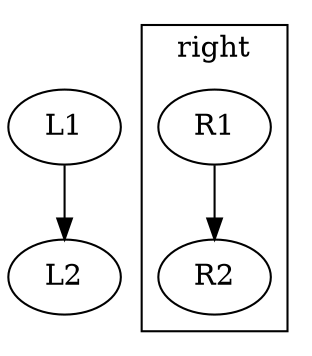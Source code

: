 digraph L {

   subgraph {
      label = left
      L1 -> L2
   }

   subgraph cluster_R {
      label = right

      R1 -> R2
   }
}
